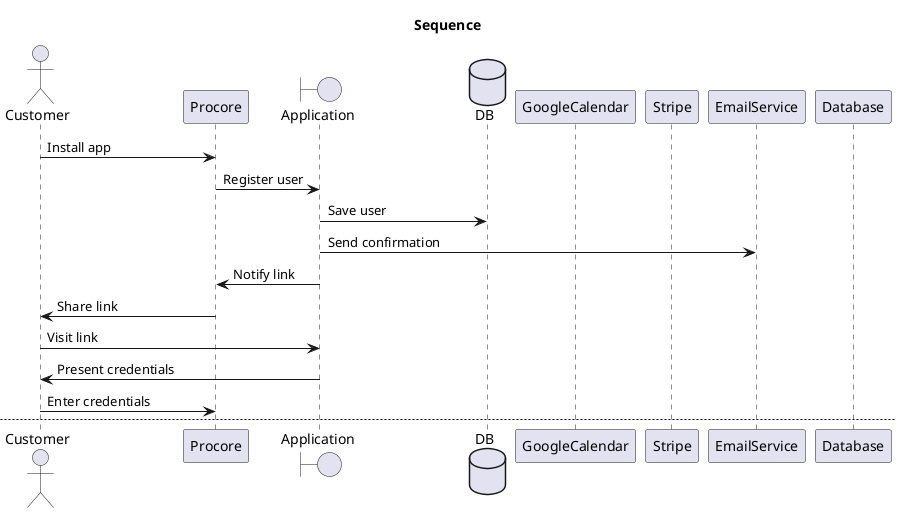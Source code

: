 @startuml
title Sequence

actor Customer
participant Procore
boundary Application
database DB
participant GoogleCalendar
participant Stripe
participant EmailService

Customer -> Procore : Install app
Procore -> Application : Register user
Application -> DB : Save user
Application -> EmailService : Send confirmation
Application -> Procore : Notify link
Procore -> Customer : Share link
Customer -> Application : Visit link
Application -> Customer : Present credentials
Customer -> Procore : Enter credentials

newpage

Customer -> Application : Sign up
Customer -> Application : Payment info
Application -> Stripe : Authenticate credit card
Application -> DB : Register user
Application -> EmailService : Send confirmation

newpage

Customer -> Procore : Add/modify/delete event
Procore -> Application : Webhooks
Application -> GoogleCalendar : Add/modify/delete event
Customer -> GoogleCalendar : View event

newpage

Customer -> Application : Modify settings
Application -> DB : Update settings

newpage

Customer -> Application : Subscribe
Customer -> Application : Payment info
Application -> Stripe : Authenticate payment info
Stripe -> Application : API Credentials
Application -> Database : Update user
Application -> EmailService : Notify user

newpage

Application -> DB : Check subscription info
Application <- DB : Time to bill
Application -> Stripe : Bill customer
Application -> EmailService : Send notification

@enduml